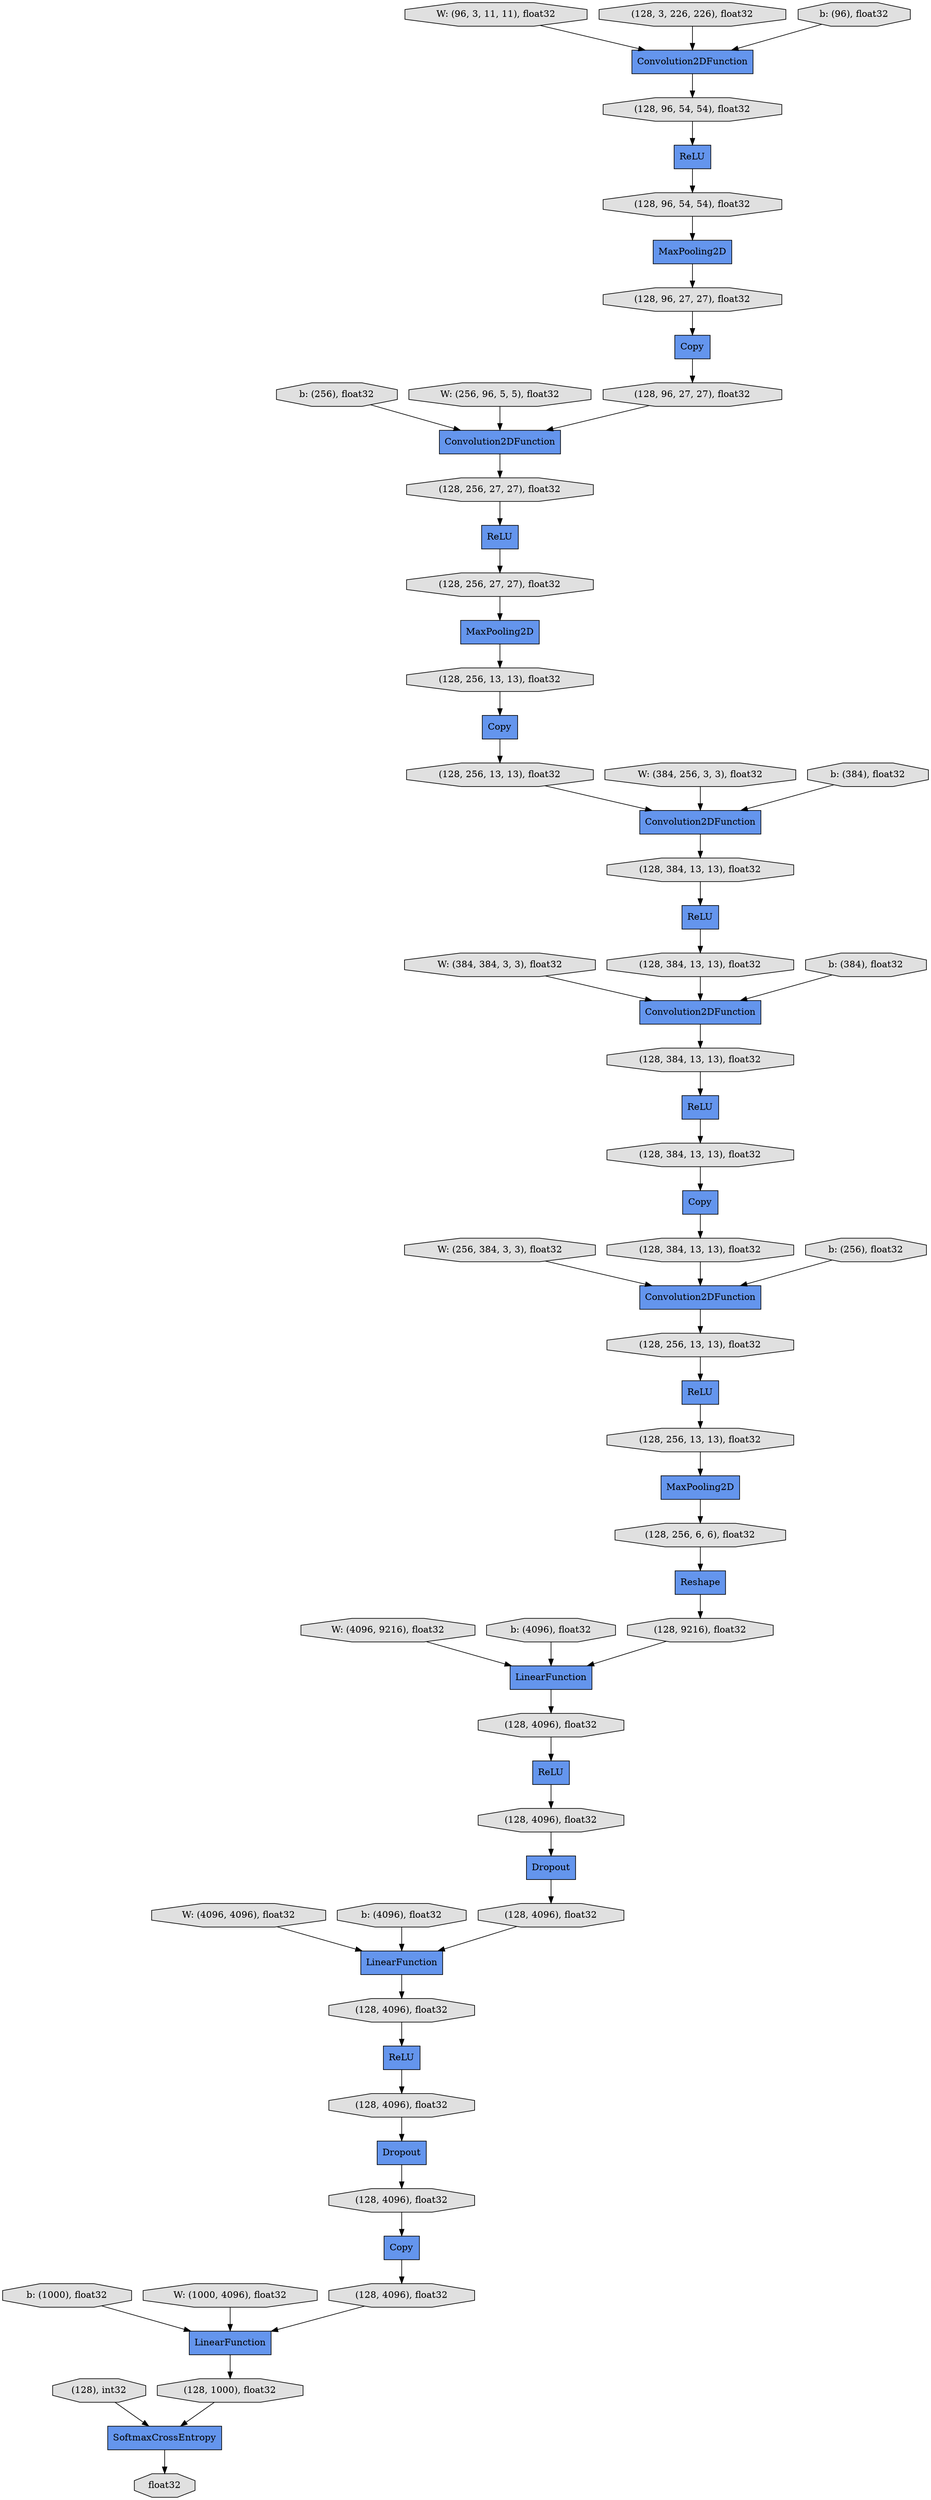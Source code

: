 digraph graphname{rankdir=TB;47361568565328 [label="(128, 256, 13, 13), float32",shape="octagon",fillcolor="#E0E0E0",style="filled"];47361568419792 [label="Copy",shape="record",fillcolor="#6495ED",style="filled"];47361568616656 [label="(128, 4096), float32",shape="octagon",fillcolor="#E0E0E0",style="filled"];47361568565456 [label="Reshape",shape="record",fillcolor="#6495ED",style="filled"];47361568563408 [label="ReLU",shape="record",fillcolor="#6495ED",style="filled"];47361568415952 [label="Copy",shape="record",fillcolor="#6495ED",style="filled"];47358873430288 [label="b: (1000), float32",shape="octagon",fillcolor="#E0E0E0",style="filled"];47361568565520 [label="LinearFunction",shape="record",fillcolor="#6495ED",style="filled"];47358873428240 [label="W: (4096, 9216), float32",shape="octagon",fillcolor="#E0E0E0",style="filled"];47361568563472 [label="(128, 256, 13, 13), float32",shape="octagon",fillcolor="#E0E0E0",style="filled"];47361568563536 [label="(128, 256, 13, 13), float32",shape="octagon",fillcolor="#E0E0E0",style="filled"];47358871720272 [label="b: (256), float32",shape="octagon",fillcolor="#E0E0E0",style="filled"];47361568416080 [label="(128, 96, 54, 54), float32",shape="octagon",fillcolor="#E0E0E0",style="filled"];47358865172752 [label="W: (96, 3, 11, 11), float32",shape="octagon",fillcolor="#E0E0E0",style="filled"];47361568565648 [label="Dropout",shape="record",fillcolor="#6495ED",style="filled"];47361568616912 [label="(128, 1000), float32",shape="octagon",fillcolor="#E0E0E0",style="filled"];47361568563664 [label="Convolution2DFunction",shape="record",fillcolor="#6495ED",style="filled"];47361568565776 [label="(128, 256, 6, 6), float32",shape="octagon",fillcolor="#E0E0E0",style="filled"];47361553945104 [label="ReLU",shape="record",fillcolor="#6495ED",style="filled"];47361568565840 [label="Dropout",shape="record",fillcolor="#6495ED",style="filled"];47358873428560 [label="b: (4096), float32",shape="octagon",fillcolor="#E0E0E0",style="filled"];47361568565200 [label="(128, 256, 13, 13), float32",shape="octagon",fillcolor="#E0E0E0",style="filled"];47361568563792 [label="Convolution2DFunction",shape="record",fillcolor="#6495ED",style="filled"];47361568567248 [label="(128, 4096), float32",shape="octagon",fillcolor="#E0E0E0",style="filled"];47361568565904 [label="(128, 9216), float32",shape="octagon",fillcolor="#E0E0E0",style="filled"];47358871808592 [label="W: (384, 384, 3, 3), float32",shape="octagon",fillcolor="#E0E0E0",style="filled"];47361568416336 [label="(128, 96, 54, 54), float32",shape="octagon",fillcolor="#E0E0E0",style="filled"];47361568563920 [label="(128, 384, 13, 13), float32",shape="octagon",fillcolor="#E0E0E0",style="filled"];47358871722704 [label="W: (384, 256, 3, 3), float32",shape="octagon",fillcolor="#E0E0E0",style="filled"];47361553945360 [label="SoftmaxCrossEntropy",shape="record",fillcolor="#6495ED",style="filled"];47361568566032 [label="(128, 4096), float32",shape="octagon",fillcolor="#E0E0E0",style="filled"];47361568617296 [label="float32",shape="octagon",fillcolor="#E0E0E0",style="filled"];47361568564048 [label="(128, 384, 13, 13), float32",shape="octagon",fillcolor="#E0E0E0",style="filled"];47361568418640 [label="(128, 3, 226, 226), float32",shape="octagon",fillcolor="#E0E0E0",style="filled"];47358871808912 [label="b: (384), float32",shape="octagon",fillcolor="#E0E0E0",style="filled"];47361568566224 [label="ReLU",shape="record",fillcolor="#6495ED",style="filled"];47361568564176 [label="MaxPooling2D",shape="record",fillcolor="#6495ED",style="filled"];47358871720912 [label="W: (256, 96, 5, 5), float32",shape="octagon",fillcolor="#E0E0E0",style="filled"];47361568418768 [label="(128, 96, 27, 27), float32",shape="octagon",fillcolor="#E0E0E0",style="filled"];47361568564240 [label="Copy",shape="record",fillcolor="#6495ED",style="filled"];47361568566352 [label="(128, 4096), float32",shape="octagon",fillcolor="#E0E0E0",style="filled"];47361568617616 [label="(128), int32",shape="octagon",fillcolor="#E0E0E0",style="filled"];47358873429136 [label="W: (4096, 4096), float32",shape="octagon",fillcolor="#E0E0E0",style="filled"];47358865079440 [label="LinearFunction",shape="record",fillcolor="#6495ED",style="filled"];47361568418960 [label="MaxPooling2D",shape="record",fillcolor="#6495ED",style="filled"];47361554019472 [label="MaxPooling2D",shape="record",fillcolor="#6495ED",style="filled"];47358871723280 [label="b: (384), float32",shape="octagon",fillcolor="#E0E0E0",style="filled"];47361568566608 [label="(128, 4096), float32",shape="octagon",fillcolor="#E0E0E0",style="filled"];47361568564560 [label="(128, 384, 13, 13), float32",shape="octagon",fillcolor="#E0E0E0",style="filled"];47361568419152 [label="(128, 96, 27, 27), float32",shape="octagon",fillcolor="#E0E0E0",style="filled"];47361568566672 [label="LinearFunction",shape="record",fillcolor="#6495ED",style="filled"];47358871809424 [label="W: (256, 384, 3, 3), float32",shape="octagon",fillcolor="#E0E0E0",style="filled"];47361568419216 [label="Convolution2DFunction",shape="record",fillcolor="#6495ED",style="filled"];47358873429456 [label="b: (4096), float32",shape="octagon",fillcolor="#E0E0E0",style="filled"];47361568564688 [label="ReLU",shape="record",fillcolor="#6495ED",style="filled"];47361568564752 [label="(128, 384, 13, 13), float32",shape="octagon",fillcolor="#E0E0E0",style="filled"];47361554019856 [label="Convolution2DFunction",shape="record",fillcolor="#6495ED",style="filled"];47358834234960 [label="ReLU",shape="record",fillcolor="#6495ED",style="filled"];47361568564816 [label="(128, 384, 13, 13), float32",shape="octagon",fillcolor="#E0E0E0",style="filled"];47358859152976 [label="ReLU",shape="record",fillcolor="#6495ED",style="filled"];47361568566928 [label="(128, 4096), float32",shape="octagon",fillcolor="#E0E0E0",style="filled"];47361568419472 [label="(128, 256, 27, 27), float32",shape="octagon",fillcolor="#E0E0E0",style="filled"];47358871717520 [label="b: (96), float32",shape="octagon",fillcolor="#E0E0E0",style="filled"];47361568564944 [label="Convolution2DFunction",shape="record",fillcolor="#6495ED",style="filled"];47358871809744 [label="b: (256), float32",shape="octagon",fillcolor="#E0E0E0",style="filled"];47361568567056 [label="Copy",shape="record",fillcolor="#6495ED",style="filled"];47361568419600 [label="(128, 256, 27, 27), float32",shape="octagon",fillcolor="#E0E0E0",style="filled"];47361568567120 [label="(128, 4096), float32",shape="octagon",fillcolor="#E0E0E0",style="filled"];47361568419664 [label="ReLU",shape="record",fillcolor="#6495ED",style="filled"];47358873429968 [label="W: (1000, 4096), float32",shape="octagon",fillcolor="#E0E0E0",style="filled"];47361568566672 -> 47361568616912;47361568567248 -> 47361568567056;47358873429456 -> 47361568565520;47361568419600 -> 47358859152976;47361568565520 -> 47361568566928;47358871809744 -> 47361568564944;47358871717520 -> 47361554019856;47361568419472 -> 47361568418960;47361568564240 -> 47361568564816;47361568617616 -> 47361553945360;47358865079440 -> 47361568566032;47361568565648 -> 47361568566608;47361568565456 -> 47361568565904;47361568616912 -> 47361553945360;47358871720272 -> 47361568419216;47358873428240 -> 47358865079440;47361568563472 -> 47361568419792;47361568563664 -> 47361568564048;47361568419792 -> 47361568563536;47361553945360 -> 47361568617296;47361568564176 -> 47361568565776;47361568563792 -> 47361568564560;47361568418768 -> 47361568415952;47361568566608 -> 47361568565520;47361568567056 -> 47361568616656;47358871720912 -> 47361568419216;47361568565840 -> 47361568567248;47361568566032 -> 47358834234960;47361568563408 -> 47361568564752;47358859152976 -> 47361568419472;47358834234960 -> 47361568566352;47361568564688 -> 47361568565200;47361568564048 -> 47361568419664;47361568419216 -> 47361568419600;47358871808912 -> 47361568563792;47358871723280 -> 47361568563664;47361568416080 -> 47361553945104;47361568566224 -> 47361568567120;47361568565904 -> 47358865079440;47361568564944 -> 47361568565328;47361568564816 -> 47361568564944;47361568566928 -> 47361568566224;47358871809424 -> 47361568564944;47358873430288 -> 47361568566672;47358871722704 -> 47361568563664;47361568564752 -> 47361568564240;47361568564560 -> 47361568563408;47361568419664 -> 47361568563920;47361568415952 -> 47361568419152;47358873428560 -> 47358865079440;47361568419152 -> 47361568419216;47361568416336 -> 47361554019472;47361554019856 -> 47361568416080;47361568565200 -> 47361568564176;47358871808592 -> 47361568563792;47361568616656 -> 47361568566672;47361568565776 -> 47361568565456;47361568418640 -> 47361554019856;47361568563920 -> 47361568563792;47361568563536 -> 47361568563664;47358865172752 -> 47361554019856;47361568566352 -> 47361568565648;47361554019472 -> 47361568418768;47361553945104 -> 47361568416336;47361568567120 -> 47361568565840;47358873429136 -> 47361568565520;47361568418960 -> 47361568563472;47358873429968 -> 47361568566672;47361568565328 -> 47361568564688;}